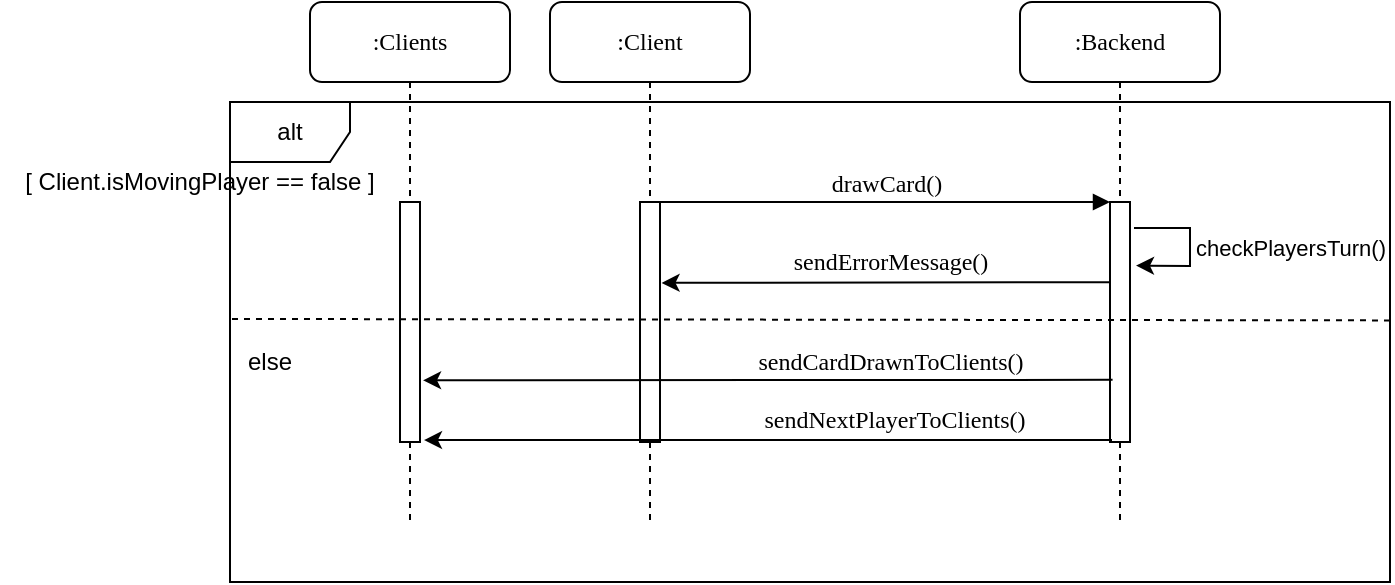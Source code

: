 <mxfile version="10.6.7" type="device"><diagram name="Page-1" id="13e1069c-82ec-6db2-03f1-153e76fe0fe0"><mxGraphModel dx="1010" dy="538" grid="1" gridSize="10" guides="1" tooltips="1" connect="1" arrows="1" fold="1" page="1" pageScale="1" pageWidth="1100" pageHeight="850" background="#ffffff" math="0" shadow="0"><root><mxCell id="0"/><mxCell id="1" parent="0"/><mxCell id="0rXF6KyK2FDsVFqxSP_r-14" value="alt" style="shape=umlFrame;whiteSpace=wrap;html=1;" vertex="1" parent="1"><mxGeometry x="200" y="130" width="580" height="240" as="geometry"/></mxCell><mxCell id="0rXF6KyK2FDsVFqxSP_r-1" value=":Backend" style="shape=umlLifeline;perimeter=lifelinePerimeter;whiteSpace=wrap;html=1;container=1;collapsible=0;recursiveResize=0;outlineConnect=0;rounded=1;shadow=0;comic=0;labelBackgroundColor=none;strokeColor=#000000;strokeWidth=1;fillColor=#FFFFFF;fontFamily=Verdana;fontSize=12;fontColor=#000000;align=center;" vertex="1" parent="1"><mxGeometry x="595" y="80" width="100" height="260" as="geometry"/></mxCell><mxCell id="0rXF6KyK2FDsVFqxSP_r-2" value="" style="html=1;points=[];perimeter=orthogonalPerimeter;rounded=0;shadow=0;comic=0;labelBackgroundColor=none;strokeColor=#000000;strokeWidth=1;fillColor=#FFFFFF;fontFamily=Verdana;fontSize=12;fontColor=#000000;align=center;" vertex="1" parent="0rXF6KyK2FDsVFqxSP_r-1"><mxGeometry x="45" y="100" width="10" height="120" as="geometry"/></mxCell><mxCell id="0rXF6KyK2FDsVFqxSP_r-3" value="checkPlayersTurn()" style="endArrow=classic;html=1;exitX=1.2;exitY=0.108;exitDx=0;exitDy=0;exitPerimeter=0;entryX=1.3;entryY=0.265;entryDx=0;entryDy=0;entryPerimeter=0;rounded=0;" edge="1" parent="0rXF6KyK2FDsVFqxSP_r-1" source="0rXF6KyK2FDsVFqxSP_r-2" target="0rXF6KyK2FDsVFqxSP_r-2"><mxGeometry x="-0.158" y="-50" width="50" height="50" relative="1" as="geometry"><mxPoint x="-235" y="470" as="sourcePoint"/><mxPoint x="-185" y="420" as="targetPoint"/><Array as="points"><mxPoint x="85" y="113"/><mxPoint x="85" y="132"/></Array><mxPoint x="100" y="7" as="offset"/></mxGeometry></mxCell><mxCell id="0rXF6KyK2FDsVFqxSP_r-4" value=":Client" style="shape=umlLifeline;perimeter=lifelinePerimeter;whiteSpace=wrap;html=1;container=1;collapsible=0;recursiveResize=0;outlineConnect=0;rounded=1;shadow=0;comic=0;labelBackgroundColor=none;strokeColor=#000000;strokeWidth=1;fillColor=#FFFFFF;fontFamily=Verdana;fontSize=12;fontColor=#000000;align=center;" vertex="1" parent="1"><mxGeometry x="360" y="80" width="100" height="260" as="geometry"/></mxCell><mxCell id="0rXF6KyK2FDsVFqxSP_r-5" value="" style="html=1;points=[];perimeter=orthogonalPerimeter;rounded=0;shadow=0;comic=0;labelBackgroundColor=none;strokeColor=#000000;strokeWidth=1;fillColor=#FFFFFF;fontFamily=Verdana;fontSize=12;fontColor=#000000;align=center;" vertex="1" parent="0rXF6KyK2FDsVFqxSP_r-4"><mxGeometry x="45" y="100" width="10" height="120" as="geometry"/></mxCell><mxCell id="0rXF6KyK2FDsVFqxSP_r-6" value="drawCard()" style="html=1;verticalAlign=bottom;endArrow=block;entryX=0;entryY=0;labelBackgroundColor=none;fontFamily=Verdana;fontSize=12;edgeStyle=elbowEdgeStyle;elbow=vertical;" edge="1" parent="1" source="0rXF6KyK2FDsVFqxSP_r-5" target="0rXF6KyK2FDsVFqxSP_r-2"><mxGeometry relative="1" as="geometry"><mxPoint x="520" y="190" as="sourcePoint"/></mxGeometry></mxCell><mxCell id="0rXF6KyK2FDsVFqxSP_r-7" value="&lt;font face=&quot;Verdana&quot; style=&quot;font-size: 12px&quot;&gt;sendErrorMessage()&lt;/font&gt;" style="endArrow=classic;html=1;entryX=1.08;entryY=0.337;entryDx=0;entryDy=0;entryPerimeter=0;exitX=0.033;exitY=0.334;exitDx=0;exitDy=0;exitPerimeter=0;" edge="1" parent="1" source="0rXF6KyK2FDsVFqxSP_r-2" target="0rXF6KyK2FDsVFqxSP_r-5"><mxGeometry x="-0.017" y="-10" width="50" height="50" relative="1" as="geometry"><mxPoint x="639" y="216" as="sourcePoint"/><mxPoint x="418" y="219" as="targetPoint"/><Array as="points"/><mxPoint as="offset"/></mxGeometry></mxCell><mxCell id="0rXF6KyK2FDsVFqxSP_r-9" value=":Clients" style="shape=umlLifeline;perimeter=lifelinePerimeter;whiteSpace=wrap;html=1;container=1;collapsible=0;recursiveResize=0;outlineConnect=0;rounded=1;shadow=0;comic=0;labelBackgroundColor=none;strokeColor=#000000;strokeWidth=1;fillColor=#FFFFFF;fontFamily=Verdana;fontSize=12;fontColor=#000000;align=center;" vertex="1" parent="1"><mxGeometry x="240" y="80" width="100" height="260" as="geometry"/></mxCell><mxCell id="0rXF6KyK2FDsVFqxSP_r-10" value="" style="html=1;points=[];perimeter=orthogonalPerimeter;rounded=0;shadow=0;comic=0;labelBackgroundColor=none;strokeColor=#000000;strokeWidth=1;fillColor=#FFFFFF;fontFamily=Verdana;fontSize=12;fontColor=#000000;align=center;" vertex="1" parent="0rXF6KyK2FDsVFqxSP_r-9"><mxGeometry x="45" y="100" width="10" height="120" as="geometry"/></mxCell><mxCell id="0rXF6KyK2FDsVFqxSP_r-11" value="" style="endArrow=classic;html=1;exitX=0.1;exitY=0.992;exitDx=0;exitDy=0;exitPerimeter=0;entryX=1.2;entryY=0.992;entryDx=0;entryDy=0;entryPerimeter=0;" edge="1" parent="1" source="0rXF6KyK2FDsVFqxSP_r-2" target="0rXF6KyK2FDsVFqxSP_r-10"><mxGeometry width="50" height="50" relative="1" as="geometry"><mxPoint x="640" y="270" as="sourcePoint"/><mxPoint x="299" y="270" as="targetPoint"/></mxGeometry></mxCell><mxCell id="0rXF6KyK2FDsVFqxSP_r-12" value="&lt;font face=&quot;Verdana&quot;&gt;sendNextPlayerToClients()&lt;/font&gt;" style="text;html=1;resizable=0;points=[];align=center;verticalAlign=middle;labelBackgroundColor=#ffffff;" vertex="1" connectable="0" parent="0rXF6KyK2FDsVFqxSP_r-11"><mxGeometry x="-0.314" relative="1" as="geometry"><mxPoint x="9" y="-10.5" as="offset"/></mxGeometry></mxCell><mxCell id="0rXF6KyK2FDsVFqxSP_r-15" value="[ Client.isMovingPlayer == false ]" style="text;html=1;strokeColor=none;fillColor=none;align=center;verticalAlign=middle;whiteSpace=wrap;rounded=0;" vertex="1" parent="1"><mxGeometry x="85" y="160" width="200" height="20" as="geometry"/></mxCell><mxCell id="0rXF6KyK2FDsVFqxSP_r-16" value="" style="endArrow=none;dashed=1;html=1;entryX=-0.001;entryY=0.452;entryDx=0;entryDy=0;entryPerimeter=0;exitX=1;exitY=0.455;exitDx=0;exitDy=0;exitPerimeter=0;" edge="1" parent="1" source="0rXF6KyK2FDsVFqxSP_r-14" target="0rXF6KyK2FDsVFqxSP_r-14"><mxGeometry width="50" height="50" relative="1" as="geometry"><mxPoint x="120" y="440" as="sourcePoint"/><mxPoint x="170" y="390" as="targetPoint"/></mxGeometry></mxCell><mxCell id="0rXF6KyK2FDsVFqxSP_r-17" value="else" style="text;html=1;strokeColor=none;fillColor=none;align=center;verticalAlign=middle;whiteSpace=wrap;rounded=0;" vertex="1" parent="1"><mxGeometry x="200" y="250" width="40" height="20" as="geometry"/></mxCell><mxCell id="0rXF6KyK2FDsVFqxSP_r-19" value="" style="endArrow=classic;html=1;entryX=1.153;entryY=0.743;entryDx=0;entryDy=0;entryPerimeter=0;exitX=0.129;exitY=0.741;exitDx=0;exitDy=0;exitPerimeter=0;" edge="1" parent="1" source="0rXF6KyK2FDsVFqxSP_r-2" target="0rXF6KyK2FDsVFqxSP_r-10"><mxGeometry width="50" height="50" relative="1" as="geometry"><mxPoint x="638" y="253" as="sourcePoint"/><mxPoint x="140" y="390" as="targetPoint"/></mxGeometry></mxCell><mxCell id="0rXF6KyK2FDsVFqxSP_r-20" value="sendCardDrawnToClients()" style="text;html=1;resizable=0;points=[];align=center;verticalAlign=middle;labelBackgroundColor=#ffffff;fontFamily=Verdana;" vertex="1" connectable="0" parent="0rXF6KyK2FDsVFqxSP_r-19"><mxGeometry x="-0.334" relative="1" as="geometry"><mxPoint x="3.5" y="-9" as="offset"/></mxGeometry></mxCell></root></mxGraphModel></diagram></mxfile>